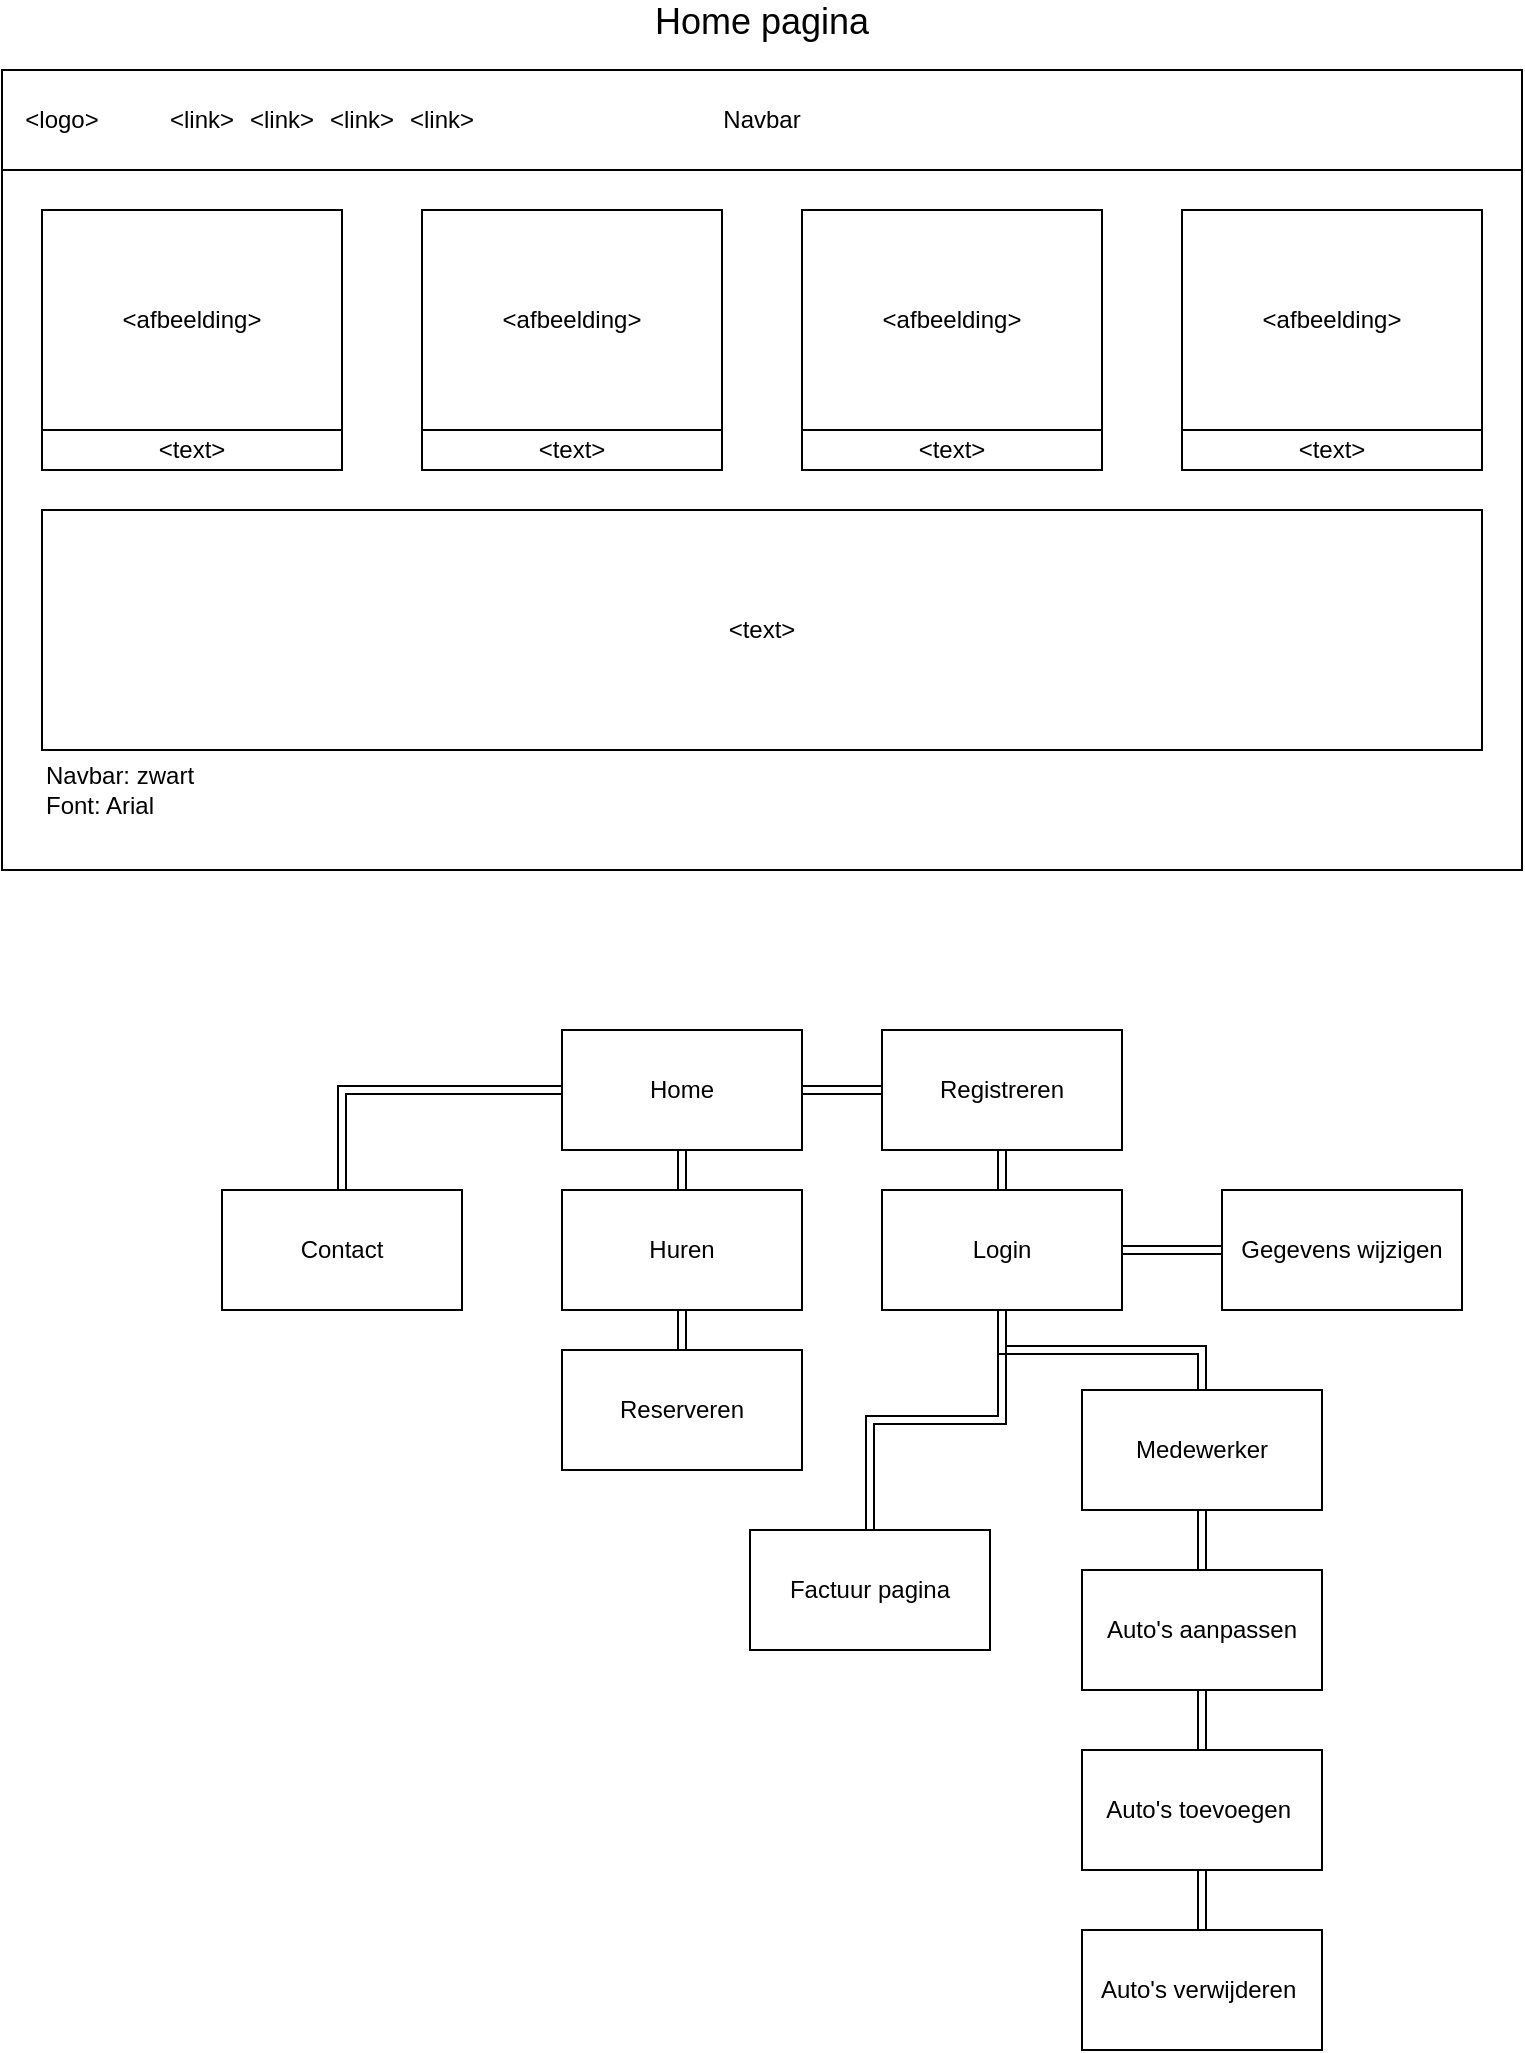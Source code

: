 <mxfile version="14.2.7" type="github">
  <diagram id="ICP7XfCdU4k0QFbaAApS" name="Page-1">
    <mxGraphModel dx="998" dy="559" grid="1" gridSize="10" guides="1" tooltips="1" connect="1" arrows="1" fold="1" page="1" pageScale="1" pageWidth="827" pageHeight="1169" background="#FFFFFF" math="0" shadow="0">
      <root>
        <mxCell id="0" />
        <mxCell id="1" parent="0" />
        <mxCell id="QSonKLjE5DIXxnVEfX5k-2" value="" style="rounded=0;whiteSpace=wrap;html=1;" parent="1" vertex="1">
          <mxGeometry x="40" y="40" width="760" height="400" as="geometry" />
        </mxCell>
        <mxCell id="QSonKLjE5DIXxnVEfX5k-4" value="Navbar" style="rounded=0;whiteSpace=wrap;html=1;" parent="1" vertex="1">
          <mxGeometry x="40" y="40" width="760" height="50" as="geometry" />
        </mxCell>
        <mxCell id="QSonKLjE5DIXxnVEfX5k-6" value="&amp;lt;afbeelding&amp;gt;" style="rounded=0;whiteSpace=wrap;html=1;" parent="1" vertex="1">
          <mxGeometry x="250" y="110" width="150" height="110" as="geometry" />
        </mxCell>
        <mxCell id="QSonKLjE5DIXxnVEfX5k-7" value="&amp;lt;afbeelding&amp;gt;" style="rounded=0;whiteSpace=wrap;html=1;" parent="1" vertex="1">
          <mxGeometry x="440" y="110" width="150" height="110" as="geometry" />
        </mxCell>
        <mxCell id="QSonKLjE5DIXxnVEfX5k-8" value="&amp;lt;afbeelding&amp;gt;" style="rounded=0;whiteSpace=wrap;html=1;" parent="1" vertex="1">
          <mxGeometry x="630" y="110" width="150" height="110" as="geometry" />
        </mxCell>
        <mxCell id="QSonKLjE5DIXxnVEfX5k-9" value="&amp;lt;text&amp;gt;" style="rounded=0;whiteSpace=wrap;html=1;" parent="1" vertex="1">
          <mxGeometry x="60" y="220" width="150" height="20" as="geometry" />
        </mxCell>
        <mxCell id="QSonKLjE5DIXxnVEfX5k-10" value="&amp;lt;text&amp;gt;" style="rounded=0;whiteSpace=wrap;html=1;" parent="1" vertex="1">
          <mxGeometry x="250" y="220" width="150" height="20" as="geometry" />
        </mxCell>
        <mxCell id="QSonKLjE5DIXxnVEfX5k-11" value="&amp;lt;text&amp;gt;" style="rounded=0;whiteSpace=wrap;html=1;" parent="1" vertex="1">
          <mxGeometry x="440" y="220" width="150" height="20" as="geometry" />
        </mxCell>
        <mxCell id="QSonKLjE5DIXxnVEfX5k-12" value="&amp;lt;text&amp;gt;" style="rounded=0;whiteSpace=wrap;html=1;" parent="1" vertex="1">
          <mxGeometry x="630" y="220" width="150" height="20" as="geometry" />
        </mxCell>
        <mxCell id="QSonKLjE5DIXxnVEfX5k-13" value="&amp;lt;text&amp;gt;" style="rounded=0;whiteSpace=wrap;html=1;" parent="1" vertex="1">
          <mxGeometry x="60" y="260" width="720" height="120" as="geometry" />
        </mxCell>
        <mxCell id="cJjZH-XKdifrrdwPbRbD-1" value="&amp;lt;afbeelding&amp;gt;" style="rounded=0;whiteSpace=wrap;html=1;" parent="1" vertex="1">
          <mxGeometry x="60" y="110" width="150" height="110" as="geometry" />
        </mxCell>
        <mxCell id="f4QJuCPTMVfqGpAJvOSt-1" value="&amp;lt;logo&amp;gt;" style="text;html=1;strokeColor=none;fillColor=none;align=center;verticalAlign=middle;whiteSpace=wrap;rounded=0;" parent="1" vertex="1">
          <mxGeometry x="50" y="55" width="40" height="20" as="geometry" />
        </mxCell>
        <mxCell id="f4QJuCPTMVfqGpAJvOSt-2" value="&amp;lt;link&amp;gt;" style="text;html=1;strokeColor=none;fillColor=none;align=center;verticalAlign=middle;whiteSpace=wrap;rounded=0;" parent="1" vertex="1">
          <mxGeometry x="120" y="55" width="40" height="20" as="geometry" />
        </mxCell>
        <mxCell id="f4QJuCPTMVfqGpAJvOSt-6" value="" style="edgeStyle=orthogonalEdgeStyle;rounded=0;orthogonalLoop=1;jettySize=auto;html=1;shape=link;" parent="1" source="f4QJuCPTMVfqGpAJvOSt-3" target="f4QJuCPTMVfqGpAJvOSt-4" edge="1">
          <mxGeometry relative="1" as="geometry" />
        </mxCell>
        <mxCell id="f4QJuCPTMVfqGpAJvOSt-8" value="" style="edgeStyle=orthogonalEdgeStyle;shape=link;rounded=0;orthogonalLoop=1;jettySize=auto;html=1;" parent="1" source="f4QJuCPTMVfqGpAJvOSt-3" target="f4QJuCPTMVfqGpAJvOSt-7" edge="1">
          <mxGeometry relative="1" as="geometry" />
        </mxCell>
        <mxCell id="f4QJuCPTMVfqGpAJvOSt-12" style="edgeStyle=orthogonalEdgeStyle;shape=link;rounded=0;orthogonalLoop=1;jettySize=auto;html=1;exitX=1;exitY=0.5;exitDx=0;exitDy=0;" parent="1" source="f4QJuCPTMVfqGpAJvOSt-3" target="f4QJuCPTMVfqGpAJvOSt-10" edge="1">
          <mxGeometry relative="1" as="geometry" />
        </mxCell>
        <mxCell id="IaX_yvu7LaWwqj8WJBtz-12" style="edgeStyle=orthogonalEdgeStyle;shape=link;rounded=0;orthogonalLoop=1;jettySize=auto;html=1;entryX=0.5;entryY=0;entryDx=0;entryDy=0;" edge="1" parent="1" source="f4QJuCPTMVfqGpAJvOSt-10" target="f4QJuCPTMVfqGpAJvOSt-9">
          <mxGeometry relative="1" as="geometry" />
        </mxCell>
        <mxCell id="f4QJuCPTMVfqGpAJvOSt-3" value="Home" style="rounded=0;whiteSpace=wrap;html=1;" parent="1" vertex="1">
          <mxGeometry x="320" y="520" width="120" height="60" as="geometry" />
        </mxCell>
        <mxCell id="f4QJuCPTMVfqGpAJvOSt-4" value="Contact" style="rounded=0;whiteSpace=wrap;html=1;" parent="1" vertex="1">
          <mxGeometry x="150" y="600" width="120" height="60" as="geometry" />
        </mxCell>
        <mxCell id="IaX_yvu7LaWwqj8WJBtz-5" style="edgeStyle=orthogonalEdgeStyle;rounded=0;orthogonalLoop=1;jettySize=auto;html=1;entryX=0.5;entryY=0;entryDx=0;entryDy=0;shape=link;" edge="1" parent="1" source="f4QJuCPTMVfqGpAJvOSt-7" target="IaX_yvu7LaWwqj8WJBtz-4">
          <mxGeometry relative="1" as="geometry" />
        </mxCell>
        <mxCell id="IaX_yvu7LaWwqj8WJBtz-16" value="" style="edgeStyle=orthogonalEdgeStyle;shape=link;rounded=0;orthogonalLoop=1;jettySize=auto;html=1;" edge="1" parent="1" source="f4QJuCPTMVfqGpAJvOSt-9" target="IaX_yvu7LaWwqj8WJBtz-15">
          <mxGeometry relative="1" as="geometry" />
        </mxCell>
        <mxCell id="f4QJuCPTMVfqGpAJvOSt-9" value="Login" style="rounded=0;whiteSpace=wrap;html=1;" parent="1" vertex="1">
          <mxGeometry x="480" y="600" width="120" height="60" as="geometry" />
        </mxCell>
        <mxCell id="f4QJuCPTMVfqGpAJvOSt-14" value="" style="edgeStyle=orthogonalEdgeStyle;shape=link;rounded=0;orthogonalLoop=1;jettySize=auto;html=1;" parent="1" source="f4QJuCPTMVfqGpAJvOSt-13" target="f4QJuCPTMVfqGpAJvOSt-9" edge="1">
          <mxGeometry relative="1" as="geometry" />
        </mxCell>
        <mxCell id="f4QJuCPTMVfqGpAJvOSt-13" value="Factuur pagina" style="rounded=0;whiteSpace=wrap;html=1;" parent="1" vertex="1">
          <mxGeometry x="414" y="770" width="120" height="60" as="geometry" />
        </mxCell>
        <mxCell id="f4QJuCPTMVfqGpAJvOSt-16" style="edgeStyle=orthogonalEdgeStyle;shape=link;rounded=0;orthogonalLoop=1;jettySize=auto;html=1;" parent="1" source="f4QJuCPTMVfqGpAJvOSt-15" target="f4QJuCPTMVfqGpAJvOSt-9" edge="1">
          <mxGeometry relative="1" as="geometry" />
        </mxCell>
        <mxCell id="f4QJuCPTMVfqGpAJvOSt-15" value="Medewerker" style="rounded=0;whiteSpace=wrap;html=1;" parent="1" vertex="1">
          <mxGeometry x="580" y="700" width="120" height="60" as="geometry" />
        </mxCell>
        <mxCell id="f4QJuCPTMVfqGpAJvOSt-18" value="" style="edgeStyle=orthogonalEdgeStyle;shape=link;rounded=0;orthogonalLoop=1;jettySize=auto;html=1;" parent="1" source="f4QJuCPTMVfqGpAJvOSt-17" target="f4QJuCPTMVfqGpAJvOSt-15" edge="1">
          <mxGeometry relative="1" as="geometry" />
        </mxCell>
        <mxCell id="f4QJuCPTMVfqGpAJvOSt-17" value="Auto&#39;s aanpassen" style="rounded=0;whiteSpace=wrap;html=1;" parent="1" vertex="1">
          <mxGeometry x="580" y="790" width="120" height="60" as="geometry" />
        </mxCell>
        <mxCell id="IaX_yvu7LaWwqj8WJBtz-8" style="edgeStyle=orthogonalEdgeStyle;shape=link;rounded=0;orthogonalLoop=1;jettySize=auto;html=1;" edge="1" parent="1" source="f4QJuCPTMVfqGpAJvOSt-19" target="IaX_yvu7LaWwqj8WJBtz-7">
          <mxGeometry relative="1" as="geometry" />
        </mxCell>
        <mxCell id="IaX_yvu7LaWwqj8WJBtz-11" value="" style="edgeStyle=orthogonalEdgeStyle;shape=link;rounded=0;orthogonalLoop=1;jettySize=auto;html=1;" edge="1" parent="1" source="f4QJuCPTMVfqGpAJvOSt-19" target="f4QJuCPTMVfqGpAJvOSt-17">
          <mxGeometry relative="1" as="geometry" />
        </mxCell>
        <mxCell id="f4QJuCPTMVfqGpAJvOSt-19" value="Auto&#39;s toevoegen&amp;nbsp;" style="rounded=0;whiteSpace=wrap;html=1;" parent="1" vertex="1">
          <mxGeometry x="580" y="880" width="120" height="60" as="geometry" />
        </mxCell>
        <mxCell id="f4QJuCPTMVfqGpAJvOSt-21" value="&lt;font style=&quot;font-size: 18px&quot;&gt;Home pagina&lt;/font&gt;" style="text;html=1;strokeColor=none;fillColor=none;align=center;verticalAlign=middle;whiteSpace=wrap;rounded=0;" parent="1" vertex="1">
          <mxGeometry x="315" y="6" width="210" height="20" as="geometry" />
        </mxCell>
        <mxCell id="f4QJuCPTMVfqGpAJvOSt-22" value="&lt;div&gt;&lt;span&gt;Navbar: zwart&lt;/span&gt;&lt;/div&gt;Font: Arial" style="text;html=1;strokeColor=none;fillColor=none;align=left;verticalAlign=middle;whiteSpace=wrap;rounded=0;" parent="1" vertex="1">
          <mxGeometry x="60" y="390" width="110" height="20" as="geometry" />
        </mxCell>
        <mxCell id="IaX_yvu7LaWwqj8WJBtz-1" value="&amp;lt;link&amp;gt;" style="text;html=1;strokeColor=none;fillColor=none;align=center;verticalAlign=middle;whiteSpace=wrap;rounded=0;" vertex="1" parent="1">
          <mxGeometry x="160" y="55" width="40" height="20" as="geometry" />
        </mxCell>
        <mxCell id="IaX_yvu7LaWwqj8WJBtz-2" value="&amp;lt;link&amp;gt;" style="text;html=1;strokeColor=none;fillColor=none;align=center;verticalAlign=middle;whiteSpace=wrap;rounded=0;" vertex="1" parent="1">
          <mxGeometry x="200" y="55" width="40" height="20" as="geometry" />
        </mxCell>
        <mxCell id="IaX_yvu7LaWwqj8WJBtz-3" value="&amp;lt;link&amp;gt;" style="text;html=1;strokeColor=none;fillColor=none;align=center;verticalAlign=middle;whiteSpace=wrap;rounded=0;" vertex="1" parent="1">
          <mxGeometry x="240" y="55" width="40" height="20" as="geometry" />
        </mxCell>
        <mxCell id="IaX_yvu7LaWwqj8WJBtz-4" value="Reserveren" style="rounded=0;whiteSpace=wrap;html=1;" vertex="1" parent="1">
          <mxGeometry x="320" y="680" width="120" height="60" as="geometry" />
        </mxCell>
        <mxCell id="IaX_yvu7LaWwqj8WJBtz-7" value="Auto&#39;s verwijderen&amp;nbsp;" style="rounded=0;whiteSpace=wrap;html=1;" vertex="1" parent="1">
          <mxGeometry x="580" y="970" width="120" height="60" as="geometry" />
        </mxCell>
        <mxCell id="f4QJuCPTMVfqGpAJvOSt-7" value="Huren" style="rounded=0;whiteSpace=wrap;html=1;" parent="1" vertex="1">
          <mxGeometry x="320" y="600" width="120" height="60" as="geometry" />
        </mxCell>
        <mxCell id="f4QJuCPTMVfqGpAJvOSt-10" value="Registreren" style="rounded=0;whiteSpace=wrap;html=1;" parent="1" vertex="1">
          <mxGeometry x="480" y="520" width="120" height="60" as="geometry" />
        </mxCell>
        <mxCell id="IaX_yvu7LaWwqj8WJBtz-15" value="Gegevens wijzigen" style="rounded=0;whiteSpace=wrap;html=1;" vertex="1" parent="1">
          <mxGeometry x="650" y="600" width="120" height="60" as="geometry" />
        </mxCell>
      </root>
    </mxGraphModel>
  </diagram>
</mxfile>
